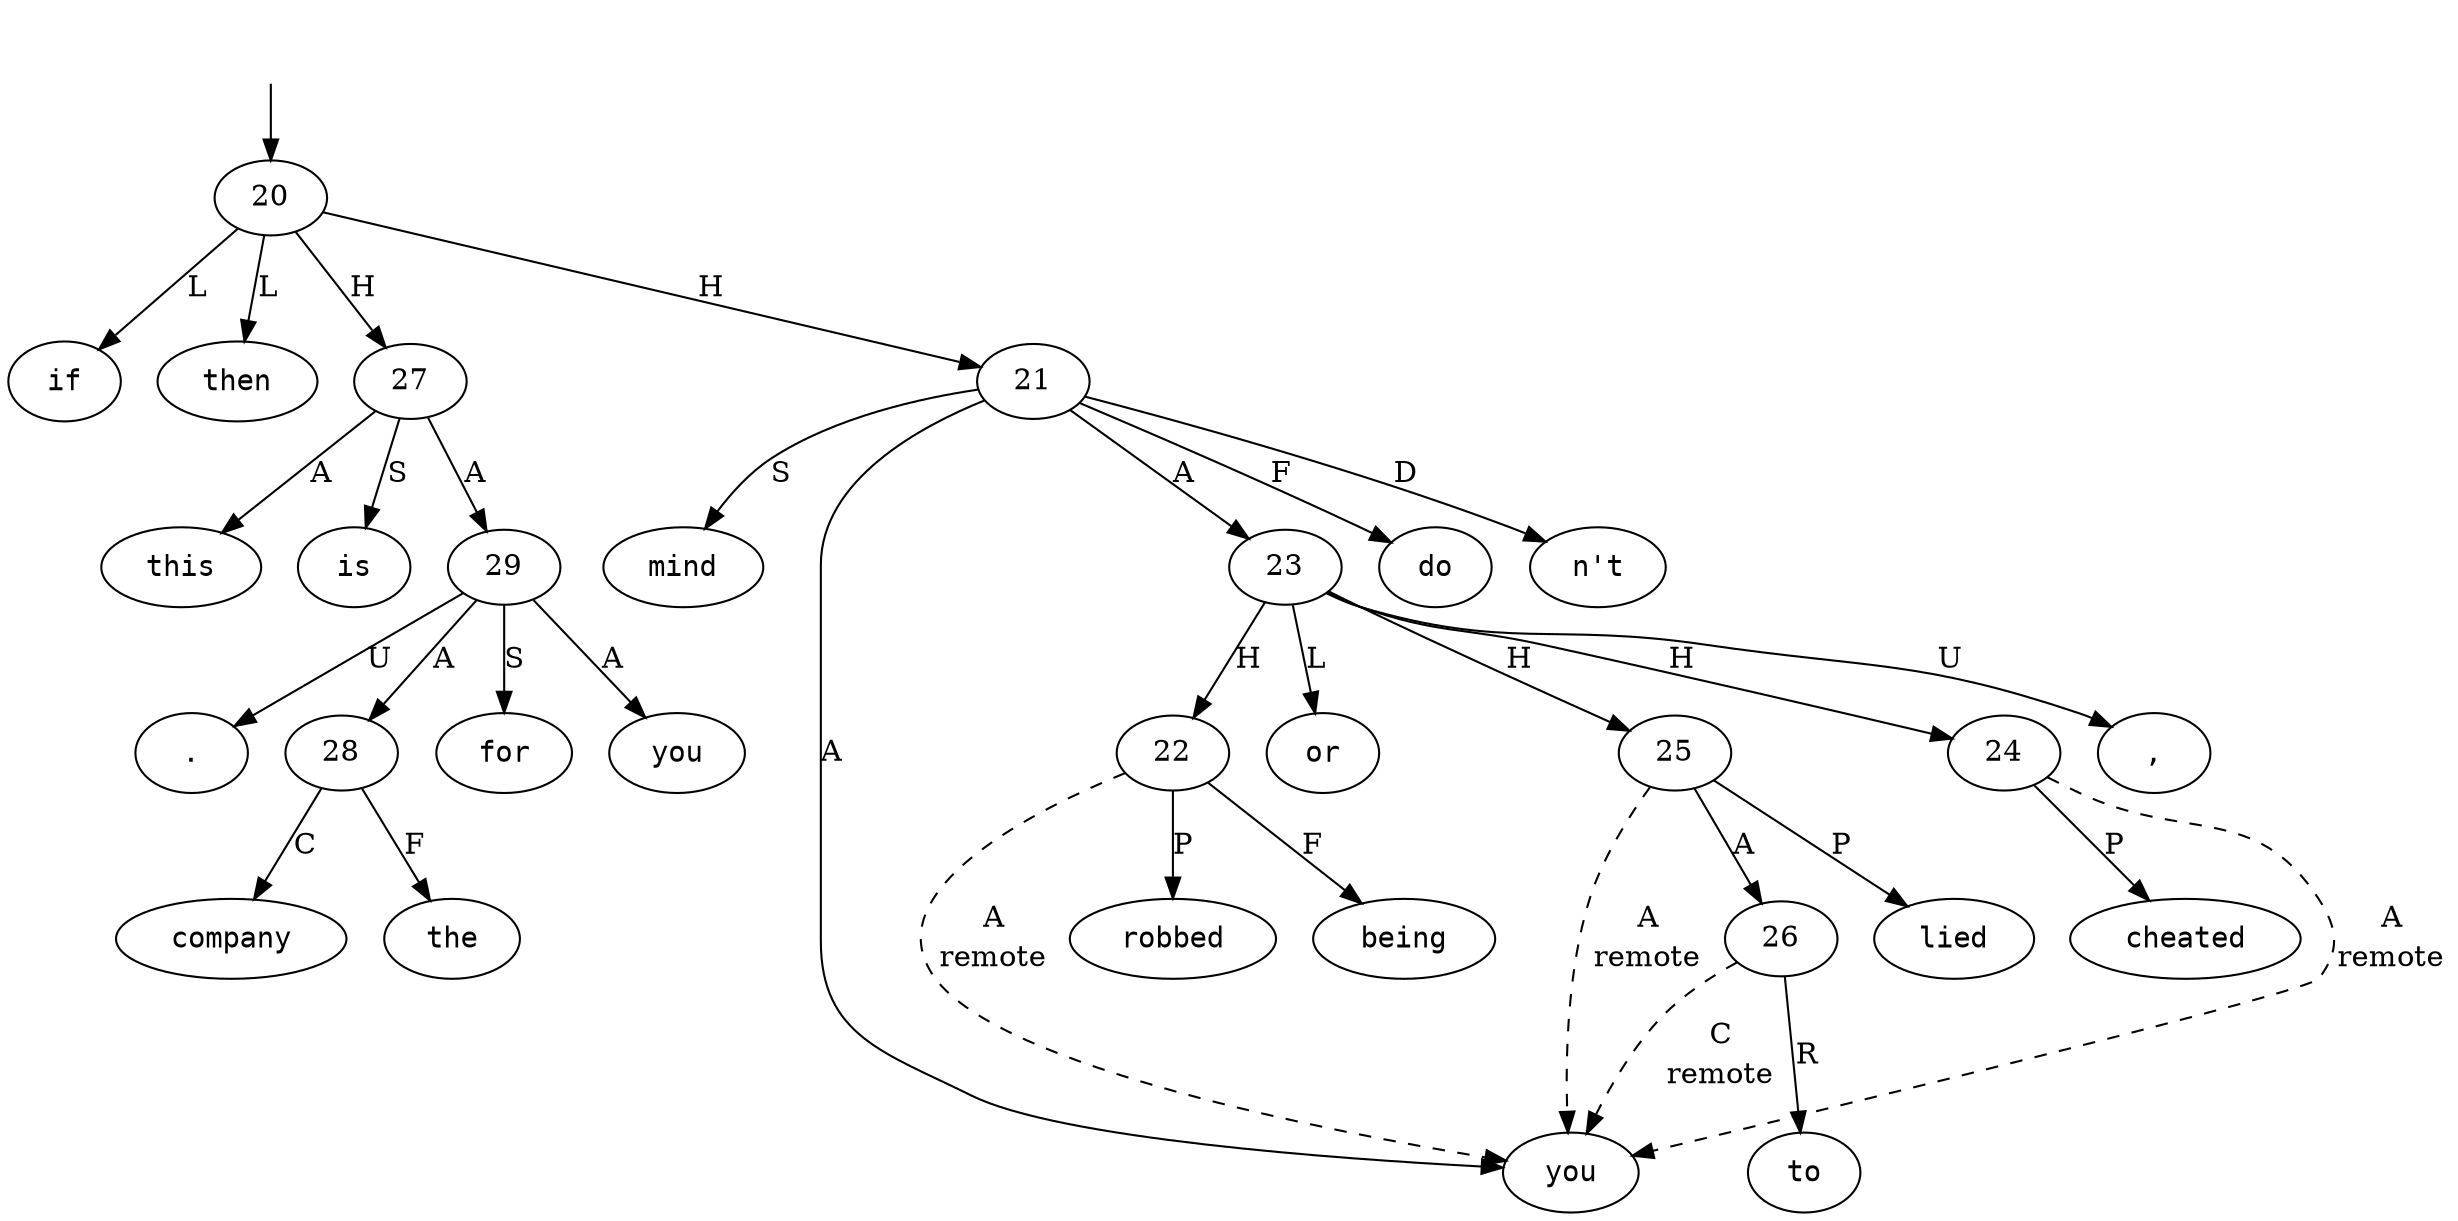 digraph "217359-0003" {
  top [ style=invis ];
  top -> 20;
  0 [ shape=oval, label=<<table align="center" border="0" cellspacing="0"><tr><td colspan="2"><font face="Courier">if</font></td></tr></table>> ];
  1 [ shape=oval, label=<<table align="center" border="0" cellspacing="0"><tr><td colspan="2"><font face="Courier">you</font></td></tr></table>> ];
  2 [ shape=oval, label=<<table align="center" border="0" cellspacing="0"><tr><td colspan="2"><font face="Courier">do</font></td></tr></table>> ];
  3 [ shape=oval, label=<<table align="center" border="0" cellspacing="0"><tr><td colspan="2"><font face="Courier">n&#x27;t</font></td></tr></table>> ];
  4 [ shape=oval, label=<<table align="center" border="0" cellspacing="0"><tr><td colspan="2"><font face="Courier">mind</font></td></tr></table>> ];
  5 [ shape=oval, label=<<table align="center" border="0" cellspacing="0"><tr><td colspan="2"><font face="Courier">being</font></td></tr></table>> ];
  6 [ shape=oval, label=<<table align="center" border="0" cellspacing="0"><tr><td colspan="2"><font face="Courier">robbed</font></td></tr></table>> ];
  7 [ shape=oval, label=<<table align="center" border="0" cellspacing="0"><tr><td colspan="2"><font face="Courier">,</font></td></tr></table>> ];
  8 [ shape=oval, label=<<table align="center" border="0" cellspacing="0"><tr><td colspan="2"><font face="Courier">cheated</font></td></tr></table>> ];
  9 [ shape=oval, label=<<table align="center" border="0" cellspacing="0"><tr><td colspan="2"><font face="Courier">or</font></td></tr></table>> ];
  10 [ shape=oval, label=<<table align="center" border="0" cellspacing="0"><tr><td colspan="2"><font face="Courier">lied</font></td></tr></table>> ];
  11 [ shape=oval, label=<<table align="center" border="0" cellspacing="0"><tr><td colspan="2"><font face="Courier">to</font></td></tr></table>> ];
  12 [ shape=oval, label=<<table align="center" border="0" cellspacing="0"><tr><td colspan="2"><font face="Courier">then</font></td></tr></table>> ];
  13 [ shape=oval, label=<<table align="center" border="0" cellspacing="0"><tr><td colspan="2"><font face="Courier">this</font></td></tr></table>> ];
  14 [ shape=oval, label=<<table align="center" border="0" cellspacing="0"><tr><td colspan="2"><font face="Courier">is</font></td></tr></table>> ];
  15 [ shape=oval, label=<<table align="center" border="0" cellspacing="0"><tr><td colspan="2"><font face="Courier">the</font></td></tr></table>> ];
  16 [ shape=oval, label=<<table align="center" border="0" cellspacing="0"><tr><td colspan="2"><font face="Courier">company</font></td></tr></table>> ];
  17 [ shape=oval, label=<<table align="center" border="0" cellspacing="0"><tr><td colspan="2"><font face="Courier">for</font></td></tr></table>> ];
  18 [ shape=oval, label=<<table align="center" border="0" cellspacing="0"><tr><td colspan="2"><font face="Courier">you</font></td></tr></table>> ];
  19 [ shape=oval, label=<<table align="center" border="0" cellspacing="0"><tr><td colspan="2"><font face="Courier">.</font></td></tr></table>> ];
  20 -> 27 [ label="H" ];
  20 -> 0 [ label="L" ];
  20 -> 12 [ label="L" ];
  20 -> 21 [ label="H" ];
  21 -> 2 [ label="F" ];
  21 -> 4 [ label="S" ];
  21 -> 1 [ label="A" ];
  21 -> 23 [ label="A" ];
  21 -> 3 [ label="D" ];
  22 -> 1 [ label=<<table align="center" border="0" cellspacing="0"><tr><td colspan="1">A</td></tr><tr><td>remote</td></tr></table>>, style=dashed ];
  22 -> 5 [ label="F" ];
  22 -> 6 [ label="P" ];
  23 -> 9 [ label="L" ];
  23 -> 22 [ label="H" ];
  23 -> 7 [ label="U" ];
  23 -> 25 [ label="H" ];
  23 -> 24 [ label="H" ];
  24 -> 1 [ label=<<table align="center" border="0" cellspacing="0"><tr><td colspan="1">A</td></tr><tr><td>remote</td></tr></table>>, style=dashed ];
  24 -> 8 [ label="P" ];
  25 -> 10 [ label="P" ];
  25 -> 1 [ label=<<table align="center" border="0" cellspacing="0"><tr><td colspan="1">A</td></tr><tr><td>remote</td></tr></table>>, style=dashed ];
  25 -> 26 [ label="A" ];
  26 -> 11 [ label="R" ];
  26 -> 1 [ label=<<table align="center" border="0" cellspacing="0"><tr><td colspan="1">C</td></tr><tr><td>remote</td></tr></table>>, style=dashed ];
  27 -> 14 [ label="S" ];
  27 -> 29 [ label="A" ];
  27 -> 13 [ label="A" ];
  28 -> 16 [ label="C" ];
  28 -> 15 [ label="F" ];
  29 -> 17 [ label="S" ];
  29 -> 19 [ label="U" ];
  29 -> 18 [ label="A" ];
  29 -> 28 [ label="A" ];
}

